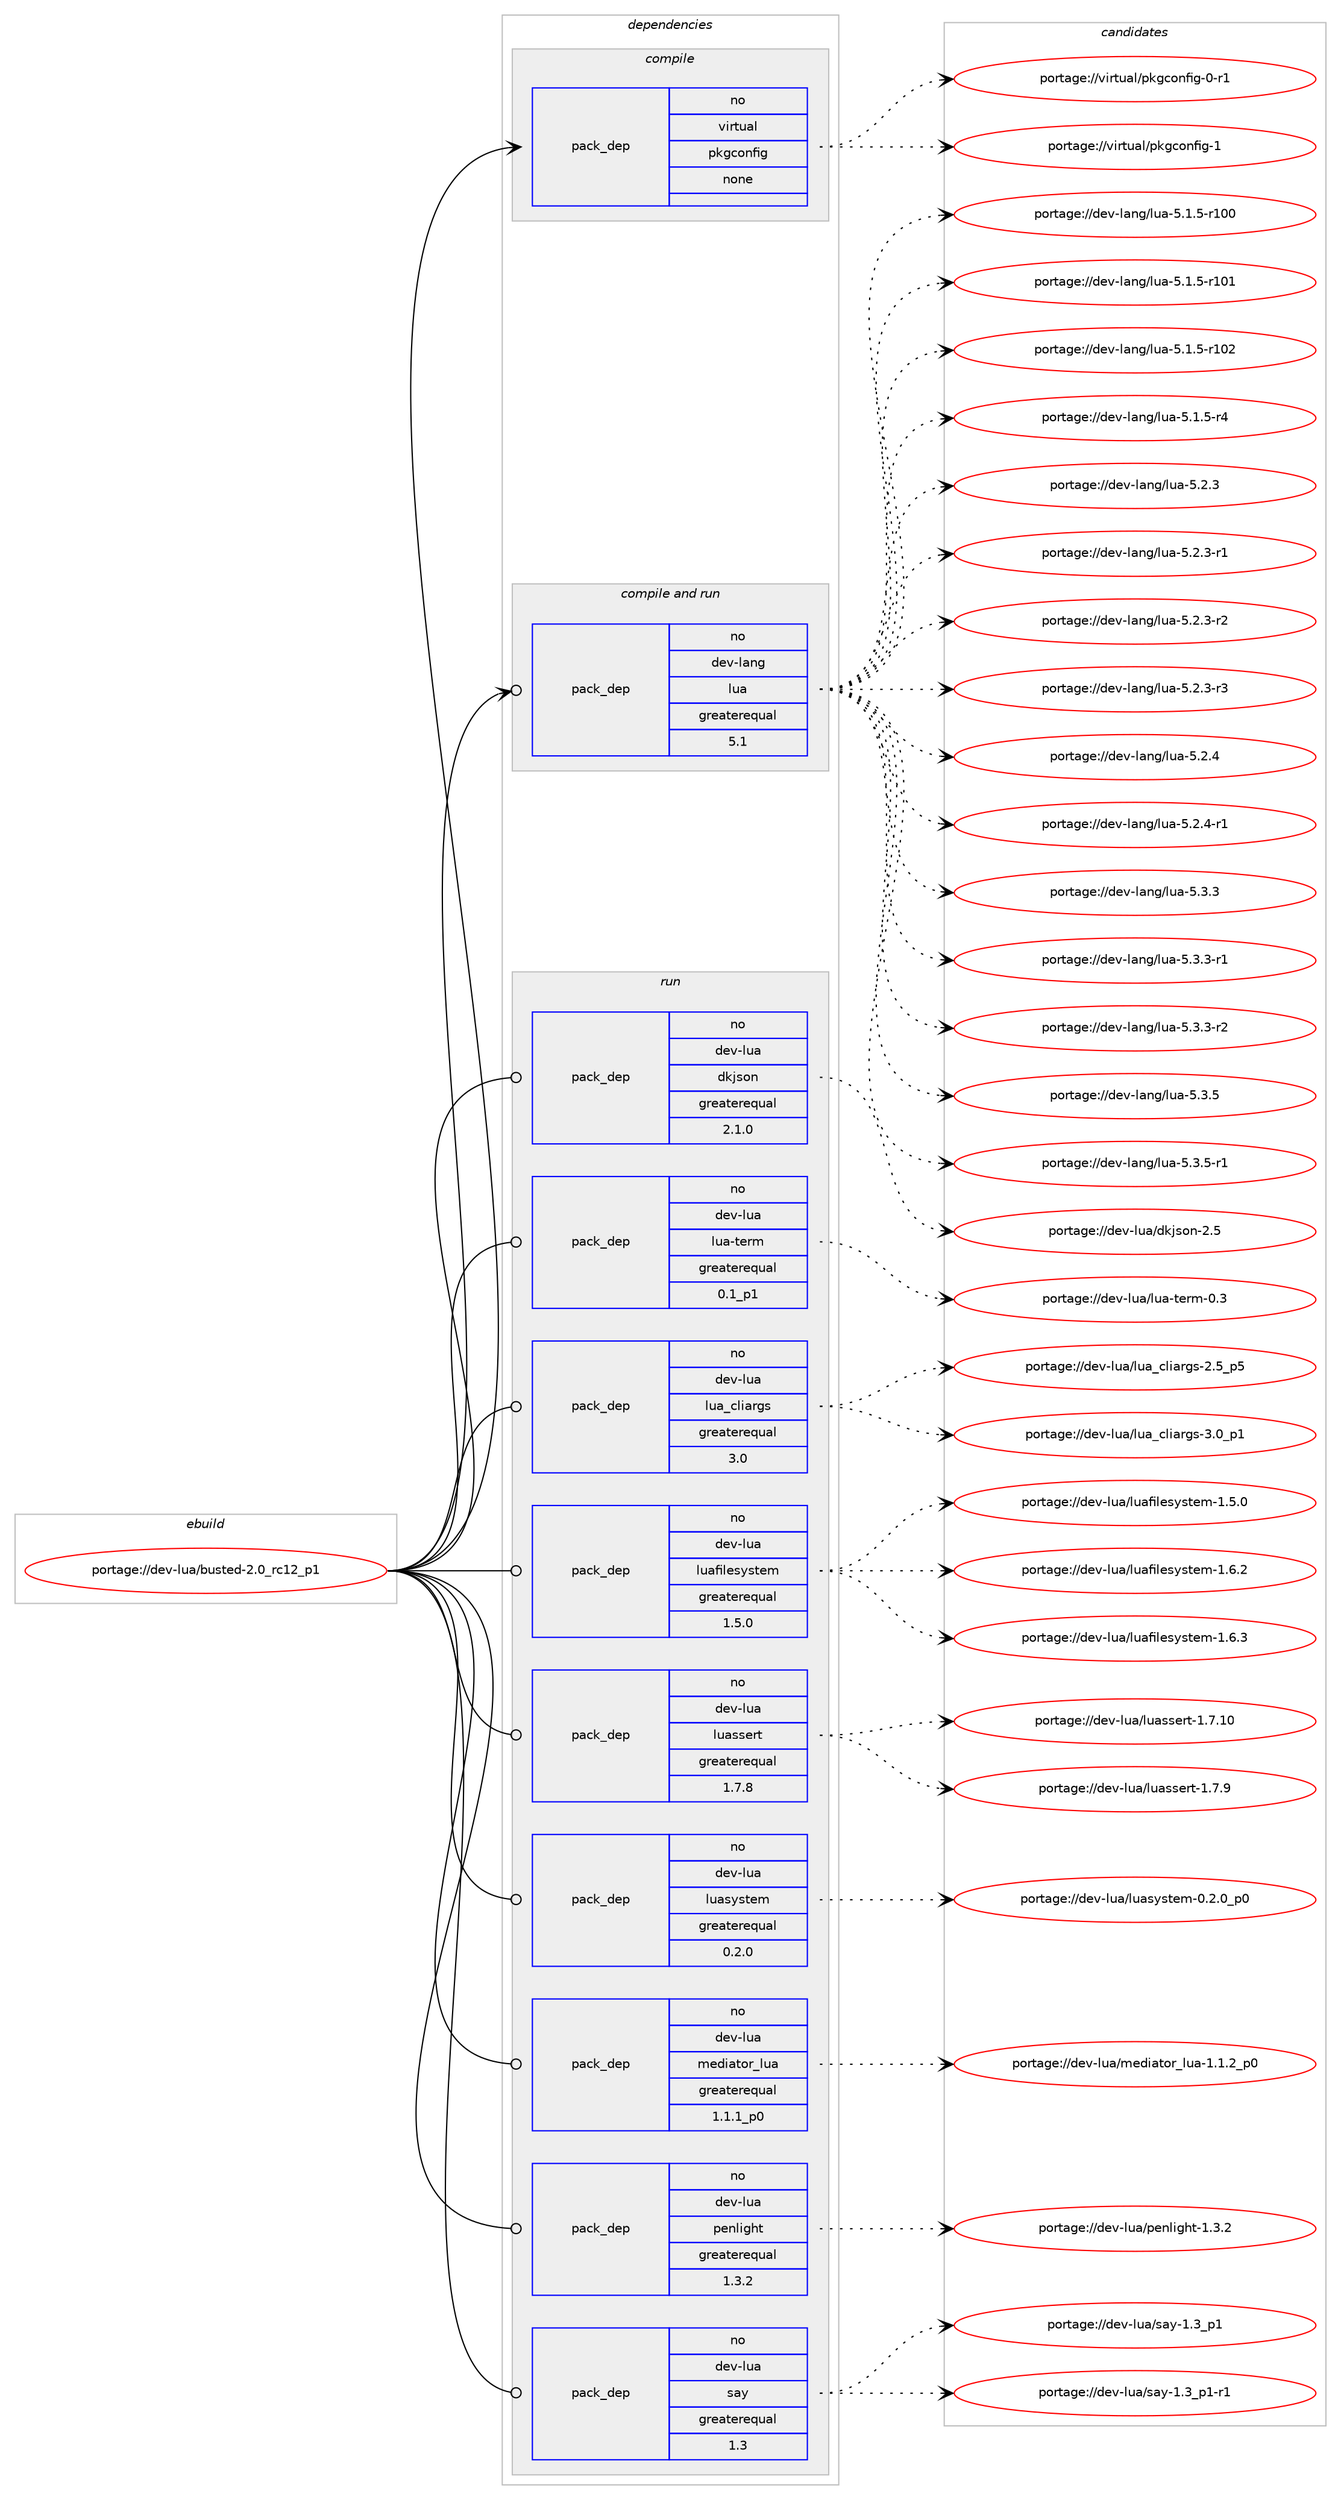digraph prolog {

# *************
# Graph options
# *************

newrank=true;
concentrate=true;
compound=true;
graph [rankdir=LR,fontname=Helvetica,fontsize=10,ranksep=1.5];#, ranksep=2.5, nodesep=0.2];
edge  [arrowhead=vee];
node  [fontname=Helvetica,fontsize=10];

# **********
# The ebuild
# **********

subgraph cluster_leftcol {
color=gray;
rank=same;
label=<<i>ebuild</i>>;
id [label="portage://dev-lua/busted-2.0_rc12_p1", color=red, width=4, href="../dev-lua/busted-2.0_rc12_p1.svg"];
}

# ****************
# The dependencies
# ****************

subgraph cluster_midcol {
color=gray;
label=<<i>dependencies</i>>;
subgraph cluster_compile {
fillcolor="#eeeeee";
style=filled;
label=<<i>compile</i>>;
subgraph pack79923 {
dependency105320 [label=<<TABLE BORDER="0" CELLBORDER="1" CELLSPACING="0" CELLPADDING="4" WIDTH="220"><TR><TD ROWSPAN="6" CELLPADDING="30">pack_dep</TD></TR><TR><TD WIDTH="110">no</TD></TR><TR><TD>virtual</TD></TR><TR><TD>pkgconfig</TD></TR><TR><TD>none</TD></TR><TR><TD></TD></TR></TABLE>>, shape=none, color=blue];
}
id:e -> dependency105320:w [weight=20,style="solid",arrowhead="vee"];
}
subgraph cluster_compileandrun {
fillcolor="#eeeeee";
style=filled;
label=<<i>compile and run</i>>;
subgraph pack79924 {
dependency105321 [label=<<TABLE BORDER="0" CELLBORDER="1" CELLSPACING="0" CELLPADDING="4" WIDTH="220"><TR><TD ROWSPAN="6" CELLPADDING="30">pack_dep</TD></TR><TR><TD WIDTH="110">no</TD></TR><TR><TD>dev-lang</TD></TR><TR><TD>lua</TD></TR><TR><TD>greaterequal</TD></TR><TR><TD>5.1</TD></TR></TABLE>>, shape=none, color=blue];
}
id:e -> dependency105321:w [weight=20,style="solid",arrowhead="odotvee"];
}
subgraph cluster_run {
fillcolor="#eeeeee";
style=filled;
label=<<i>run</i>>;
subgraph pack79925 {
dependency105322 [label=<<TABLE BORDER="0" CELLBORDER="1" CELLSPACING="0" CELLPADDING="4" WIDTH="220"><TR><TD ROWSPAN="6" CELLPADDING="30">pack_dep</TD></TR><TR><TD WIDTH="110">no</TD></TR><TR><TD>dev-lua</TD></TR><TR><TD>dkjson</TD></TR><TR><TD>greaterequal</TD></TR><TR><TD>2.1.0</TD></TR></TABLE>>, shape=none, color=blue];
}
id:e -> dependency105322:w [weight=20,style="solid",arrowhead="odot"];
subgraph pack79926 {
dependency105323 [label=<<TABLE BORDER="0" CELLBORDER="1" CELLSPACING="0" CELLPADDING="4" WIDTH="220"><TR><TD ROWSPAN="6" CELLPADDING="30">pack_dep</TD></TR><TR><TD WIDTH="110">no</TD></TR><TR><TD>dev-lua</TD></TR><TR><TD>lua-term</TD></TR><TR><TD>greaterequal</TD></TR><TR><TD>0.1_p1</TD></TR></TABLE>>, shape=none, color=blue];
}
id:e -> dependency105323:w [weight=20,style="solid",arrowhead="odot"];
subgraph pack79927 {
dependency105324 [label=<<TABLE BORDER="0" CELLBORDER="1" CELLSPACING="0" CELLPADDING="4" WIDTH="220"><TR><TD ROWSPAN="6" CELLPADDING="30">pack_dep</TD></TR><TR><TD WIDTH="110">no</TD></TR><TR><TD>dev-lua</TD></TR><TR><TD>lua_cliargs</TD></TR><TR><TD>greaterequal</TD></TR><TR><TD>3.0</TD></TR></TABLE>>, shape=none, color=blue];
}
id:e -> dependency105324:w [weight=20,style="solid",arrowhead="odot"];
subgraph pack79928 {
dependency105325 [label=<<TABLE BORDER="0" CELLBORDER="1" CELLSPACING="0" CELLPADDING="4" WIDTH="220"><TR><TD ROWSPAN="6" CELLPADDING="30">pack_dep</TD></TR><TR><TD WIDTH="110">no</TD></TR><TR><TD>dev-lua</TD></TR><TR><TD>luafilesystem</TD></TR><TR><TD>greaterequal</TD></TR><TR><TD>1.5.0</TD></TR></TABLE>>, shape=none, color=blue];
}
id:e -> dependency105325:w [weight=20,style="solid",arrowhead="odot"];
subgraph pack79929 {
dependency105326 [label=<<TABLE BORDER="0" CELLBORDER="1" CELLSPACING="0" CELLPADDING="4" WIDTH="220"><TR><TD ROWSPAN="6" CELLPADDING="30">pack_dep</TD></TR><TR><TD WIDTH="110">no</TD></TR><TR><TD>dev-lua</TD></TR><TR><TD>luassert</TD></TR><TR><TD>greaterequal</TD></TR><TR><TD>1.7.8</TD></TR></TABLE>>, shape=none, color=blue];
}
id:e -> dependency105326:w [weight=20,style="solid",arrowhead="odot"];
subgraph pack79930 {
dependency105327 [label=<<TABLE BORDER="0" CELLBORDER="1" CELLSPACING="0" CELLPADDING="4" WIDTH="220"><TR><TD ROWSPAN="6" CELLPADDING="30">pack_dep</TD></TR><TR><TD WIDTH="110">no</TD></TR><TR><TD>dev-lua</TD></TR><TR><TD>luasystem</TD></TR><TR><TD>greaterequal</TD></TR><TR><TD>0.2.0</TD></TR></TABLE>>, shape=none, color=blue];
}
id:e -> dependency105327:w [weight=20,style="solid",arrowhead="odot"];
subgraph pack79931 {
dependency105328 [label=<<TABLE BORDER="0" CELLBORDER="1" CELLSPACING="0" CELLPADDING="4" WIDTH="220"><TR><TD ROWSPAN="6" CELLPADDING="30">pack_dep</TD></TR><TR><TD WIDTH="110">no</TD></TR><TR><TD>dev-lua</TD></TR><TR><TD>mediator_lua</TD></TR><TR><TD>greaterequal</TD></TR><TR><TD>1.1.1_p0</TD></TR></TABLE>>, shape=none, color=blue];
}
id:e -> dependency105328:w [weight=20,style="solid",arrowhead="odot"];
subgraph pack79932 {
dependency105329 [label=<<TABLE BORDER="0" CELLBORDER="1" CELLSPACING="0" CELLPADDING="4" WIDTH="220"><TR><TD ROWSPAN="6" CELLPADDING="30">pack_dep</TD></TR><TR><TD WIDTH="110">no</TD></TR><TR><TD>dev-lua</TD></TR><TR><TD>penlight</TD></TR><TR><TD>greaterequal</TD></TR><TR><TD>1.3.2</TD></TR></TABLE>>, shape=none, color=blue];
}
id:e -> dependency105329:w [weight=20,style="solid",arrowhead="odot"];
subgraph pack79933 {
dependency105330 [label=<<TABLE BORDER="0" CELLBORDER="1" CELLSPACING="0" CELLPADDING="4" WIDTH="220"><TR><TD ROWSPAN="6" CELLPADDING="30">pack_dep</TD></TR><TR><TD WIDTH="110">no</TD></TR><TR><TD>dev-lua</TD></TR><TR><TD>say</TD></TR><TR><TD>greaterequal</TD></TR><TR><TD>1.3</TD></TR></TABLE>>, shape=none, color=blue];
}
id:e -> dependency105330:w [weight=20,style="solid",arrowhead="odot"];
}
}

# **************
# The candidates
# **************

subgraph cluster_choices {
rank=same;
color=gray;
label=<<i>candidates</i>>;

subgraph choice79923 {
color=black;
nodesep=1;
choiceportage11810511411611797108471121071039911111010210510345484511449 [label="portage://virtual/pkgconfig-0-r1", color=red, width=4,href="../virtual/pkgconfig-0-r1.svg"];
choiceportage1181051141161179710847112107103991111101021051034549 [label="portage://virtual/pkgconfig-1", color=red, width=4,href="../virtual/pkgconfig-1.svg"];
dependency105320:e -> choiceportage11810511411611797108471121071039911111010210510345484511449:w [style=dotted,weight="100"];
dependency105320:e -> choiceportage1181051141161179710847112107103991111101021051034549:w [style=dotted,weight="100"];
}
subgraph choice79924 {
color=black;
nodesep=1;
choiceportage1001011184510897110103471081179745534649465345114494848 [label="portage://dev-lang/lua-5.1.5-r100", color=red, width=4,href="../dev-lang/lua-5.1.5-r100.svg"];
choiceportage1001011184510897110103471081179745534649465345114494849 [label="portage://dev-lang/lua-5.1.5-r101", color=red, width=4,href="../dev-lang/lua-5.1.5-r101.svg"];
choiceportage1001011184510897110103471081179745534649465345114494850 [label="portage://dev-lang/lua-5.1.5-r102", color=red, width=4,href="../dev-lang/lua-5.1.5-r102.svg"];
choiceportage100101118451089711010347108117974553464946534511452 [label="portage://dev-lang/lua-5.1.5-r4", color=red, width=4,href="../dev-lang/lua-5.1.5-r4.svg"];
choiceportage10010111845108971101034710811797455346504651 [label="portage://dev-lang/lua-5.2.3", color=red, width=4,href="../dev-lang/lua-5.2.3.svg"];
choiceportage100101118451089711010347108117974553465046514511449 [label="portage://dev-lang/lua-5.2.3-r1", color=red, width=4,href="../dev-lang/lua-5.2.3-r1.svg"];
choiceportage100101118451089711010347108117974553465046514511450 [label="portage://dev-lang/lua-5.2.3-r2", color=red, width=4,href="../dev-lang/lua-5.2.3-r2.svg"];
choiceportage100101118451089711010347108117974553465046514511451 [label="portage://dev-lang/lua-5.2.3-r3", color=red, width=4,href="../dev-lang/lua-5.2.3-r3.svg"];
choiceportage10010111845108971101034710811797455346504652 [label="portage://dev-lang/lua-5.2.4", color=red, width=4,href="../dev-lang/lua-5.2.4.svg"];
choiceportage100101118451089711010347108117974553465046524511449 [label="portage://dev-lang/lua-5.2.4-r1", color=red, width=4,href="../dev-lang/lua-5.2.4-r1.svg"];
choiceportage10010111845108971101034710811797455346514651 [label="portage://dev-lang/lua-5.3.3", color=red, width=4,href="../dev-lang/lua-5.3.3.svg"];
choiceportage100101118451089711010347108117974553465146514511449 [label="portage://dev-lang/lua-5.3.3-r1", color=red, width=4,href="../dev-lang/lua-5.3.3-r1.svg"];
choiceportage100101118451089711010347108117974553465146514511450 [label="portage://dev-lang/lua-5.3.3-r2", color=red, width=4,href="../dev-lang/lua-5.3.3-r2.svg"];
choiceportage10010111845108971101034710811797455346514653 [label="portage://dev-lang/lua-5.3.5", color=red, width=4,href="../dev-lang/lua-5.3.5.svg"];
choiceportage100101118451089711010347108117974553465146534511449 [label="portage://dev-lang/lua-5.3.5-r1", color=red, width=4,href="../dev-lang/lua-5.3.5-r1.svg"];
dependency105321:e -> choiceportage1001011184510897110103471081179745534649465345114494848:w [style=dotted,weight="100"];
dependency105321:e -> choiceportage1001011184510897110103471081179745534649465345114494849:w [style=dotted,weight="100"];
dependency105321:e -> choiceportage1001011184510897110103471081179745534649465345114494850:w [style=dotted,weight="100"];
dependency105321:e -> choiceportage100101118451089711010347108117974553464946534511452:w [style=dotted,weight="100"];
dependency105321:e -> choiceportage10010111845108971101034710811797455346504651:w [style=dotted,weight="100"];
dependency105321:e -> choiceportage100101118451089711010347108117974553465046514511449:w [style=dotted,weight="100"];
dependency105321:e -> choiceportage100101118451089711010347108117974553465046514511450:w [style=dotted,weight="100"];
dependency105321:e -> choiceportage100101118451089711010347108117974553465046514511451:w [style=dotted,weight="100"];
dependency105321:e -> choiceportage10010111845108971101034710811797455346504652:w [style=dotted,weight="100"];
dependency105321:e -> choiceportage100101118451089711010347108117974553465046524511449:w [style=dotted,weight="100"];
dependency105321:e -> choiceportage10010111845108971101034710811797455346514651:w [style=dotted,weight="100"];
dependency105321:e -> choiceportage100101118451089711010347108117974553465146514511449:w [style=dotted,weight="100"];
dependency105321:e -> choiceportage100101118451089711010347108117974553465146514511450:w [style=dotted,weight="100"];
dependency105321:e -> choiceportage10010111845108971101034710811797455346514653:w [style=dotted,weight="100"];
dependency105321:e -> choiceportage100101118451089711010347108117974553465146534511449:w [style=dotted,weight="100"];
}
subgraph choice79925 {
color=black;
nodesep=1;
choiceportage10010111845108117974710010710611511111045504653 [label="portage://dev-lua/dkjson-2.5", color=red, width=4,href="../dev-lua/dkjson-2.5.svg"];
dependency105322:e -> choiceportage10010111845108117974710010710611511111045504653:w [style=dotted,weight="100"];
}
subgraph choice79926 {
color=black;
nodesep=1;
choiceportage100101118451081179747108117974511610111410945484651 [label="portage://dev-lua/lua-term-0.3", color=red, width=4,href="../dev-lua/lua-term-0.3.svg"];
dependency105323:e -> choiceportage100101118451081179747108117974511610111410945484651:w [style=dotted,weight="100"];
}
subgraph choice79927 {
color=black;
nodesep=1;
choiceportage10010111845108117974710811797959910810597114103115455046539511253 [label="portage://dev-lua/lua_cliargs-2.5_p5", color=red, width=4,href="../dev-lua/lua_cliargs-2.5_p5.svg"];
choiceportage10010111845108117974710811797959910810597114103115455146489511249 [label="portage://dev-lua/lua_cliargs-3.0_p1", color=red, width=4,href="../dev-lua/lua_cliargs-3.0_p1.svg"];
dependency105324:e -> choiceportage10010111845108117974710811797959910810597114103115455046539511253:w [style=dotted,weight="100"];
dependency105324:e -> choiceportage10010111845108117974710811797959910810597114103115455146489511249:w [style=dotted,weight="100"];
}
subgraph choice79928 {
color=black;
nodesep=1;
choiceportage10010111845108117974710811797102105108101115121115116101109454946534648 [label="portage://dev-lua/luafilesystem-1.5.0", color=red, width=4,href="../dev-lua/luafilesystem-1.5.0.svg"];
choiceportage10010111845108117974710811797102105108101115121115116101109454946544650 [label="portage://dev-lua/luafilesystem-1.6.2", color=red, width=4,href="../dev-lua/luafilesystem-1.6.2.svg"];
choiceportage10010111845108117974710811797102105108101115121115116101109454946544651 [label="portage://dev-lua/luafilesystem-1.6.3", color=red, width=4,href="../dev-lua/luafilesystem-1.6.3.svg"];
dependency105325:e -> choiceportage10010111845108117974710811797102105108101115121115116101109454946534648:w [style=dotted,weight="100"];
dependency105325:e -> choiceportage10010111845108117974710811797102105108101115121115116101109454946544650:w [style=dotted,weight="100"];
dependency105325:e -> choiceportage10010111845108117974710811797102105108101115121115116101109454946544651:w [style=dotted,weight="100"];
}
subgraph choice79929 {
color=black;
nodesep=1;
choiceportage1001011184510811797471081179711511510111411645494655464948 [label="portage://dev-lua/luassert-1.7.10", color=red, width=4,href="../dev-lua/luassert-1.7.10.svg"];
choiceportage10010111845108117974710811797115115101114116454946554657 [label="portage://dev-lua/luassert-1.7.9", color=red, width=4,href="../dev-lua/luassert-1.7.9.svg"];
dependency105326:e -> choiceportage1001011184510811797471081179711511510111411645494655464948:w [style=dotted,weight="100"];
dependency105326:e -> choiceportage10010111845108117974710811797115115101114116454946554657:w [style=dotted,weight="100"];
}
subgraph choice79930 {
color=black;
nodesep=1;
choiceportage100101118451081179747108117971151211151161011094548465046489511248 [label="portage://dev-lua/luasystem-0.2.0_p0", color=red, width=4,href="../dev-lua/luasystem-0.2.0_p0.svg"];
dependency105327:e -> choiceportage100101118451081179747108117971151211151161011094548465046489511248:w [style=dotted,weight="100"];
}
subgraph choice79931 {
color=black;
nodesep=1;
choiceportage1001011184510811797471091011001059711611111495108117974549464946509511248 [label="portage://dev-lua/mediator_lua-1.1.2_p0", color=red, width=4,href="../dev-lua/mediator_lua-1.1.2_p0.svg"];
dependency105328:e -> choiceportage1001011184510811797471091011001059711611111495108117974549464946509511248:w [style=dotted,weight="100"];
}
subgraph choice79932 {
color=black;
nodesep=1;
choiceportage100101118451081179747112101110108105103104116454946514650 [label="portage://dev-lua/penlight-1.3.2", color=red, width=4,href="../dev-lua/penlight-1.3.2.svg"];
dependency105329:e -> choiceportage100101118451081179747112101110108105103104116454946514650:w [style=dotted,weight="100"];
}
subgraph choice79933 {
color=black;
nodesep=1;
choiceportage10010111845108117974711597121454946519511249 [label="portage://dev-lua/say-1.3_p1", color=red, width=4,href="../dev-lua/say-1.3_p1.svg"];
choiceportage100101118451081179747115971214549465195112494511449 [label="portage://dev-lua/say-1.3_p1-r1", color=red, width=4,href="../dev-lua/say-1.3_p1-r1.svg"];
dependency105330:e -> choiceportage10010111845108117974711597121454946519511249:w [style=dotted,weight="100"];
dependency105330:e -> choiceportage100101118451081179747115971214549465195112494511449:w [style=dotted,weight="100"];
}
}

}
